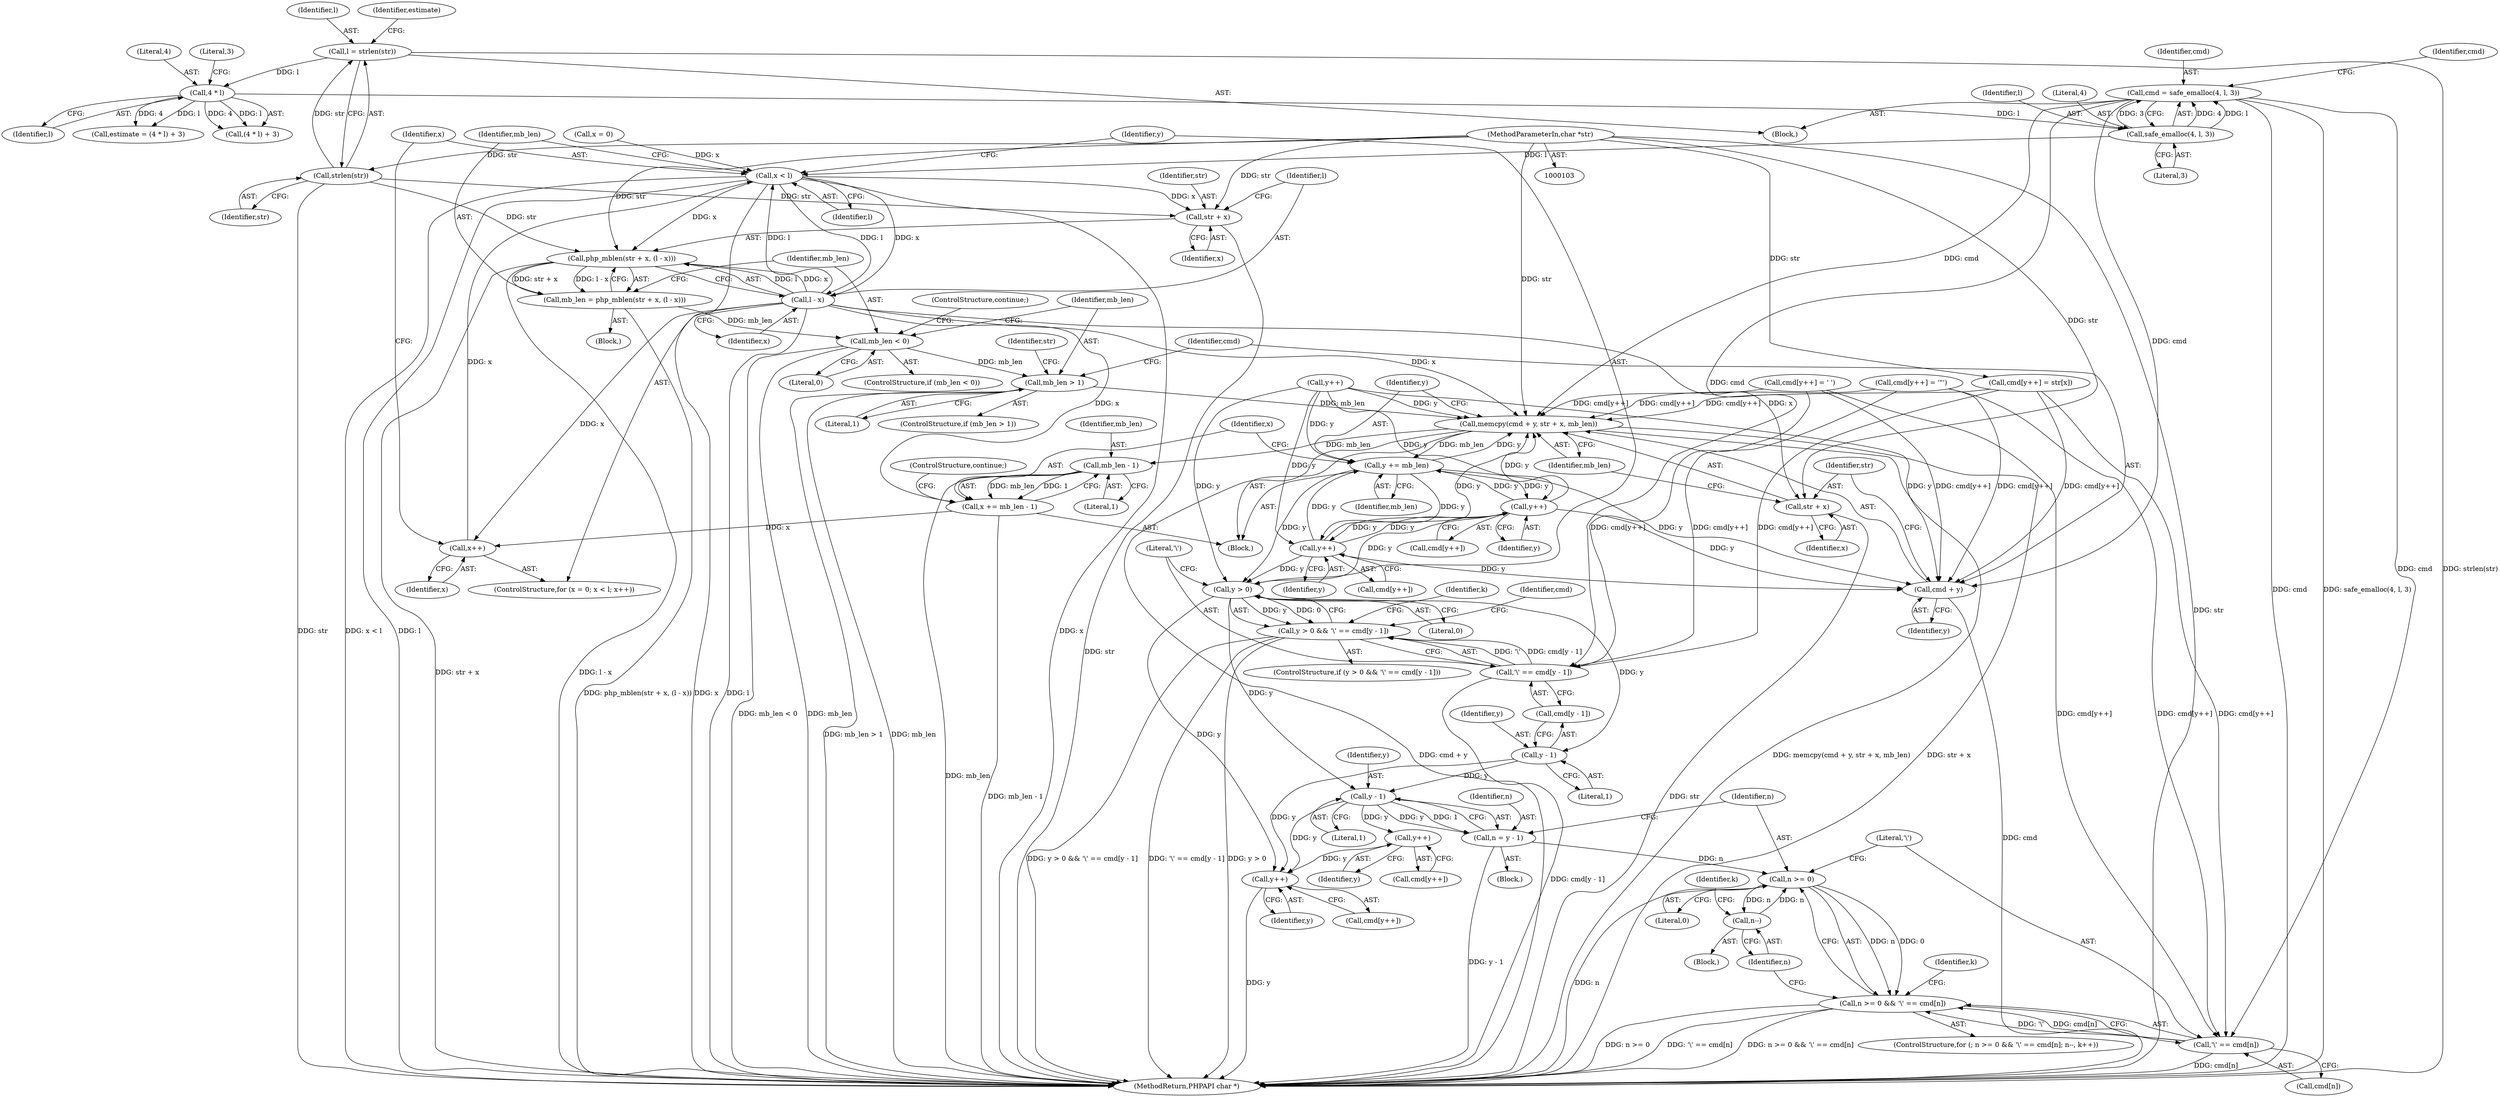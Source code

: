 digraph "0_php_d2ac264ffea5ca2e85640b6736e0c7cd4ee9a4a9@API" {
"1000126" [label="(Call,cmd = safe_emalloc(4, l, 3))"];
"1000128" [label="(Call,safe_emalloc(4, l, 3))"];
"1000121" [label="(Call,4 * l)"];
"1000112" [label="(Call,l = strlen(str))"];
"1000114" [label="(Call,strlen(str))"];
"1000104" [label="(MethodParameterIn,char *str)"];
"1000170" [label="(Call,memcpy(cmd + y, str + x, mb_len))"];
"1000178" [label="(Call,y += mb_len)"];
"1000171" [label="(Call,cmd + y)"];
"1000197" [label="(Call,y++)"];
"1000205" [label="(Call,y++)"];
"1000212" [label="(Call,y > 0)"];
"1000211" [label="(Call,y > 0 && '\\' == cmd[y - 1])"];
"1000219" [label="(Call,y - 1)"];
"1000230" [label="(Call,y - 1)"];
"1000228" [label="(Call,n = y - 1)"];
"1000235" [label="(Call,n >= 0)"];
"1000234" [label="(Call,n >= 0 && '\\' == cmd[n])"];
"1000244" [label="(Call,n--)"];
"1000256" [label="(Call,y++)"];
"1000262" [label="(Call,y++)"];
"1000183" [label="(Call,mb_len - 1)"];
"1000181" [label="(Call,x += mb_len - 1)"];
"1000145" [label="(Call,x++)"];
"1000142" [label="(Call,x < l)"];
"1000151" [label="(Call,php_mblen(str + x, (l - x)))"];
"1000149" [label="(Call,mb_len = php_mblen(str + x, (l - x)))"];
"1000159" [label="(Call,mb_len < 0)"];
"1000166" [label="(Call,mb_len > 1)"];
"1000152" [label="(Call,str + x)"];
"1000155" [label="(Call,l - x)"];
"1000174" [label="(Call,str + x)"];
"1000215" [label="(Call,'\\' == cmd[y - 1])"];
"1000238" [label="(Call,'\\' == cmd[n])"];
"1000122" [label="(Literal,4)"];
"1000124" [label="(Literal,3)"];
"1000131" [label="(Literal,3)"];
"1000174" [label="(Call,str + x)"];
"1000155" [label="(Call,l - x)"];
"1000216" [label="(Literal,'\\')"];
"1000235" [label="(Call,n >= 0)"];
"1000234" [label="(Call,n >= 0 && '\\' == cmd[n])"];
"1000138" [label="(ControlStructure,for (x = 0; x < l; x++))"];
"1000146" [label="(Identifier,x)"];
"1000173" [label="(Identifier,y)"];
"1000213" [label="(Identifier,y)"];
"1000243" [label="(Block,)"];
"1000237" [label="(Literal,0)"];
"1000211" [label="(Call,y > 0 && '\\' == cmd[y - 1])"];
"1000171" [label="(Call,cmd + y)"];
"1000115" [label="(Identifier,str)"];
"1000197" [label="(Call,y++)"];
"1000232" [label="(Literal,1)"];
"1000118" [label="(Call,estimate = (4 * l) + 3)"];
"1000104" [label="(MethodParameterIn,char *str)"];
"1000130" [label="(Identifier,l)"];
"1000143" [label="(Identifier,x)"];
"1000158" [label="(ControlStructure,if (mb_len < 0))"];
"1000220" [label="(Identifier,y)"];
"1000236" [label="(Identifier,n)"];
"1000262" [label="(Call,y++)"];
"1000250" [label="(Identifier,k)"];
"1000151" [label="(Call,php_mblen(str + x, (l - x)))"];
"1000247" [label="(Identifier,k)"];
"1000239" [label="(Literal,'\\')"];
"1000179" [label="(Identifier,y)"];
"1000206" [label="(Identifier,y)"];
"1000244" [label="(Call,n--)"];
"1000160" [label="(Identifier,mb_len)"];
"1000120" [label="(Call,(4 * l) + 3)"];
"1000169" [label="(Block,)"];
"1000263" [label="(Identifier,y)"];
"1000198" [label="(Identifier,y)"];
"1000167" [label="(Identifier,mb_len)"];
"1000203" [label="(Call,cmd[y++])"];
"1000181" [label="(Call,x += mb_len - 1)"];
"1000105" [label="(Block,)"];
"1000177" [label="(Identifier,mb_len)"];
"1000180" [label="(Identifier,mb_len)"];
"1000142" [label="(Call,x < l)"];
"1000153" [label="(Identifier,str)"];
"1000225" [label="(Identifier,k)"];
"1000189" [label="(Identifier,str)"];
"1000212" [label="(Call,y > 0)"];
"1000127" [label="(Identifier,cmd)"];
"1000184" [label="(Identifier,mb_len)"];
"1000113" [label="(Identifier,l)"];
"1000230" [label="(Call,y - 1)"];
"1000163" [label="(ControlStructure,continue;)"];
"1000257" [label="(Identifier,y)"];
"1000215" [label="(Call,'\\' == cmd[y - 1])"];
"1000152" [label="(Call,str + x)"];
"1000147" [label="(Block,)"];
"1000114" [label="(Call,strlen(str))"];
"1000229" [label="(Identifier,n)"];
"1000132" [label="(Call,cmd[y++] = '\"')"];
"1000128" [label="(Call,safe_emalloc(4, l, 3))"];
"1000170" [label="(Call,memcpy(cmd + y, str + x, mb_len))"];
"1000205" [label="(Call,y++)"];
"1000150" [label="(Identifier,mb_len)"];
"1000112" [label="(Call,l = strlen(str))"];
"1000214" [label="(Literal,0)"];
"1000182" [label="(Identifier,x)"];
"1000161" [label="(Literal,0)"];
"1000256" [label="(Call,y++)"];
"1000195" [label="(Call,cmd[y++])"];
"1000254" [label="(Call,cmd[y++])"];
"1000219" [label="(Call,y - 1)"];
"1000240" [label="(Call,cmd[n])"];
"1000165" [label="(ControlStructure,if (mb_len > 1))"];
"1000233" [label="(ControlStructure,for (; n >= 0 && '\\' == cmd[n]; n--, k++))"];
"1000156" [label="(Identifier,l)"];
"1000245" [label="(Identifier,n)"];
"1000166" [label="(Call,mb_len > 1)"];
"1000134" [label="(Identifier,cmd)"];
"1000172" [label="(Identifier,cmd)"];
"1000221" [label="(Literal,1)"];
"1000260" [label="(Call,cmd[y++])"];
"1000202" [label="(Call,cmd[y++] = str[x])"];
"1000217" [label="(Call,cmd[y - 1])"];
"1000185" [label="(Literal,1)"];
"1000194" [label="(Call,cmd[y++] = ' ')"];
"1000178" [label="(Call,y += mb_len)"];
"1000119" [label="(Identifier,estimate)"];
"1000261" [label="(Identifier,cmd)"];
"1000231" [label="(Identifier,y)"];
"1000175" [label="(Identifier,str)"];
"1000228" [label="(Call,n = y - 1)"];
"1000139" [label="(Call,x = 0)"];
"1000186" [label="(ControlStructure,continue;)"];
"1000144" [label="(Identifier,l)"];
"1000129" [label="(Literal,4)"];
"1000176" [label="(Identifier,x)"];
"1000210" [label="(ControlStructure,if (y > 0 && '\\' == cmd[y - 1]))"];
"1000238" [label="(Call,'\\' == cmd[n])"];
"1000222" [label="(Block,)"];
"1000157" [label="(Identifier,x)"];
"1000121" [label="(Call,4 * l)"];
"1000159" [label="(Call,mb_len < 0)"];
"1000154" [label="(Identifier,x)"];
"1000126" [label="(Call,cmd = safe_emalloc(4, l, 3))"];
"1000149" [label="(Call,mb_len = php_mblen(str + x, (l - x)))"];
"1000168" [label="(Literal,1)"];
"1000135" [label="(Call,y++)"];
"1000265" [label="(MethodReturn,PHPAPI char *)"];
"1000123" [label="(Identifier,l)"];
"1000183" [label="(Call,mb_len - 1)"];
"1000145" [label="(Call,x++)"];
"1000126" -> "1000105"  [label="AST: "];
"1000126" -> "1000128"  [label="CFG: "];
"1000127" -> "1000126"  [label="AST: "];
"1000128" -> "1000126"  [label="AST: "];
"1000134" -> "1000126"  [label="CFG: "];
"1000126" -> "1000265"  [label="DDG: cmd"];
"1000126" -> "1000265"  [label="DDG: safe_emalloc(4, l, 3)"];
"1000128" -> "1000126"  [label="DDG: 4"];
"1000128" -> "1000126"  [label="DDG: l"];
"1000128" -> "1000126"  [label="DDG: 3"];
"1000126" -> "1000170"  [label="DDG: cmd"];
"1000126" -> "1000171"  [label="DDG: cmd"];
"1000126" -> "1000215"  [label="DDG: cmd"];
"1000126" -> "1000238"  [label="DDG: cmd"];
"1000128" -> "1000131"  [label="CFG: "];
"1000129" -> "1000128"  [label="AST: "];
"1000130" -> "1000128"  [label="AST: "];
"1000131" -> "1000128"  [label="AST: "];
"1000121" -> "1000128"  [label="DDG: l"];
"1000128" -> "1000142"  [label="DDG: l"];
"1000121" -> "1000120"  [label="AST: "];
"1000121" -> "1000123"  [label="CFG: "];
"1000122" -> "1000121"  [label="AST: "];
"1000123" -> "1000121"  [label="AST: "];
"1000124" -> "1000121"  [label="CFG: "];
"1000121" -> "1000118"  [label="DDG: 4"];
"1000121" -> "1000118"  [label="DDG: l"];
"1000121" -> "1000120"  [label="DDG: 4"];
"1000121" -> "1000120"  [label="DDG: l"];
"1000112" -> "1000121"  [label="DDG: l"];
"1000112" -> "1000105"  [label="AST: "];
"1000112" -> "1000114"  [label="CFG: "];
"1000113" -> "1000112"  [label="AST: "];
"1000114" -> "1000112"  [label="AST: "];
"1000119" -> "1000112"  [label="CFG: "];
"1000112" -> "1000265"  [label="DDG: strlen(str)"];
"1000114" -> "1000112"  [label="DDG: str"];
"1000114" -> "1000115"  [label="CFG: "];
"1000115" -> "1000114"  [label="AST: "];
"1000114" -> "1000265"  [label="DDG: str"];
"1000104" -> "1000114"  [label="DDG: str"];
"1000114" -> "1000151"  [label="DDG: str"];
"1000114" -> "1000152"  [label="DDG: str"];
"1000104" -> "1000103"  [label="AST: "];
"1000104" -> "1000265"  [label="DDG: str"];
"1000104" -> "1000151"  [label="DDG: str"];
"1000104" -> "1000152"  [label="DDG: str"];
"1000104" -> "1000170"  [label="DDG: str"];
"1000104" -> "1000174"  [label="DDG: str"];
"1000104" -> "1000202"  [label="DDG: str"];
"1000170" -> "1000169"  [label="AST: "];
"1000170" -> "1000177"  [label="CFG: "];
"1000171" -> "1000170"  [label="AST: "];
"1000174" -> "1000170"  [label="AST: "];
"1000177" -> "1000170"  [label="AST: "];
"1000179" -> "1000170"  [label="CFG: "];
"1000170" -> "1000265"  [label="DDG: cmd + y"];
"1000170" -> "1000265"  [label="DDG: memcpy(cmd + y, str + x, mb_len)"];
"1000170" -> "1000265"  [label="DDG: str + x"];
"1000194" -> "1000170"  [label="DDG: cmd[y++]"];
"1000202" -> "1000170"  [label="DDG: cmd[y++]"];
"1000132" -> "1000170"  [label="DDG: cmd[y++]"];
"1000178" -> "1000170"  [label="DDG: y"];
"1000205" -> "1000170"  [label="DDG: y"];
"1000135" -> "1000170"  [label="DDG: y"];
"1000197" -> "1000170"  [label="DDG: y"];
"1000155" -> "1000170"  [label="DDG: x"];
"1000166" -> "1000170"  [label="DDG: mb_len"];
"1000170" -> "1000178"  [label="DDG: mb_len"];
"1000170" -> "1000183"  [label="DDG: mb_len"];
"1000178" -> "1000169"  [label="AST: "];
"1000178" -> "1000180"  [label="CFG: "];
"1000179" -> "1000178"  [label="AST: "];
"1000180" -> "1000178"  [label="AST: "];
"1000182" -> "1000178"  [label="CFG: "];
"1000178" -> "1000171"  [label="DDG: y"];
"1000205" -> "1000178"  [label="DDG: y"];
"1000135" -> "1000178"  [label="DDG: y"];
"1000197" -> "1000178"  [label="DDG: y"];
"1000178" -> "1000197"  [label="DDG: y"];
"1000178" -> "1000205"  [label="DDG: y"];
"1000178" -> "1000212"  [label="DDG: y"];
"1000171" -> "1000173"  [label="CFG: "];
"1000172" -> "1000171"  [label="AST: "];
"1000173" -> "1000171"  [label="AST: "];
"1000175" -> "1000171"  [label="CFG: "];
"1000171" -> "1000265"  [label="DDG: cmd"];
"1000194" -> "1000171"  [label="DDG: cmd[y++]"];
"1000202" -> "1000171"  [label="DDG: cmd[y++]"];
"1000132" -> "1000171"  [label="DDG: cmd[y++]"];
"1000205" -> "1000171"  [label="DDG: y"];
"1000135" -> "1000171"  [label="DDG: y"];
"1000197" -> "1000171"  [label="DDG: y"];
"1000197" -> "1000195"  [label="AST: "];
"1000197" -> "1000198"  [label="CFG: "];
"1000198" -> "1000197"  [label="AST: "];
"1000195" -> "1000197"  [label="CFG: "];
"1000205" -> "1000197"  [label="DDG: y"];
"1000135" -> "1000197"  [label="DDG: y"];
"1000197" -> "1000205"  [label="DDG: y"];
"1000197" -> "1000212"  [label="DDG: y"];
"1000205" -> "1000203"  [label="AST: "];
"1000205" -> "1000206"  [label="CFG: "];
"1000206" -> "1000205"  [label="AST: "];
"1000203" -> "1000205"  [label="CFG: "];
"1000135" -> "1000205"  [label="DDG: y"];
"1000205" -> "1000212"  [label="DDG: y"];
"1000212" -> "1000211"  [label="AST: "];
"1000212" -> "1000214"  [label="CFG: "];
"1000213" -> "1000212"  [label="AST: "];
"1000214" -> "1000212"  [label="AST: "];
"1000216" -> "1000212"  [label="CFG: "];
"1000211" -> "1000212"  [label="CFG: "];
"1000212" -> "1000211"  [label="DDG: y"];
"1000212" -> "1000211"  [label="DDG: 0"];
"1000135" -> "1000212"  [label="DDG: y"];
"1000212" -> "1000219"  [label="DDG: y"];
"1000212" -> "1000230"  [label="DDG: y"];
"1000212" -> "1000262"  [label="DDG: y"];
"1000211" -> "1000210"  [label="AST: "];
"1000211" -> "1000215"  [label="CFG: "];
"1000215" -> "1000211"  [label="AST: "];
"1000225" -> "1000211"  [label="CFG: "];
"1000261" -> "1000211"  [label="CFG: "];
"1000211" -> "1000265"  [label="DDG: y > 0"];
"1000211" -> "1000265"  [label="DDG: y > 0 && '\\' == cmd[y - 1]"];
"1000211" -> "1000265"  [label="DDG: '\\' == cmd[y - 1]"];
"1000215" -> "1000211"  [label="DDG: '\\'"];
"1000215" -> "1000211"  [label="DDG: cmd[y - 1]"];
"1000219" -> "1000217"  [label="AST: "];
"1000219" -> "1000221"  [label="CFG: "];
"1000220" -> "1000219"  [label="AST: "];
"1000221" -> "1000219"  [label="AST: "];
"1000217" -> "1000219"  [label="CFG: "];
"1000219" -> "1000230"  [label="DDG: y"];
"1000219" -> "1000262"  [label="DDG: y"];
"1000230" -> "1000228"  [label="AST: "];
"1000230" -> "1000232"  [label="CFG: "];
"1000231" -> "1000230"  [label="AST: "];
"1000232" -> "1000230"  [label="AST: "];
"1000228" -> "1000230"  [label="CFG: "];
"1000230" -> "1000228"  [label="DDG: y"];
"1000230" -> "1000228"  [label="DDG: 1"];
"1000230" -> "1000256"  [label="DDG: y"];
"1000230" -> "1000262"  [label="DDG: y"];
"1000228" -> "1000222"  [label="AST: "];
"1000229" -> "1000228"  [label="AST: "];
"1000236" -> "1000228"  [label="CFG: "];
"1000228" -> "1000265"  [label="DDG: y - 1"];
"1000228" -> "1000235"  [label="DDG: n"];
"1000235" -> "1000234"  [label="AST: "];
"1000235" -> "1000237"  [label="CFG: "];
"1000236" -> "1000235"  [label="AST: "];
"1000237" -> "1000235"  [label="AST: "];
"1000239" -> "1000235"  [label="CFG: "];
"1000234" -> "1000235"  [label="CFG: "];
"1000235" -> "1000265"  [label="DDG: n"];
"1000235" -> "1000234"  [label="DDG: n"];
"1000235" -> "1000234"  [label="DDG: 0"];
"1000244" -> "1000235"  [label="DDG: n"];
"1000235" -> "1000244"  [label="DDG: n"];
"1000234" -> "1000233"  [label="AST: "];
"1000234" -> "1000238"  [label="CFG: "];
"1000238" -> "1000234"  [label="AST: "];
"1000245" -> "1000234"  [label="CFG: "];
"1000250" -> "1000234"  [label="CFG: "];
"1000234" -> "1000265"  [label="DDG: n >= 0"];
"1000234" -> "1000265"  [label="DDG: '\\' == cmd[n]"];
"1000234" -> "1000265"  [label="DDG: n >= 0 && '\\' == cmd[n]"];
"1000238" -> "1000234"  [label="DDG: '\\'"];
"1000238" -> "1000234"  [label="DDG: cmd[n]"];
"1000244" -> "1000243"  [label="AST: "];
"1000244" -> "1000245"  [label="CFG: "];
"1000245" -> "1000244"  [label="AST: "];
"1000247" -> "1000244"  [label="CFG: "];
"1000256" -> "1000254"  [label="AST: "];
"1000256" -> "1000257"  [label="CFG: "];
"1000257" -> "1000256"  [label="AST: "];
"1000254" -> "1000256"  [label="CFG: "];
"1000256" -> "1000262"  [label="DDG: y"];
"1000262" -> "1000260"  [label="AST: "];
"1000262" -> "1000263"  [label="CFG: "];
"1000263" -> "1000262"  [label="AST: "];
"1000260" -> "1000262"  [label="CFG: "];
"1000262" -> "1000265"  [label="DDG: y"];
"1000183" -> "1000181"  [label="AST: "];
"1000183" -> "1000185"  [label="CFG: "];
"1000184" -> "1000183"  [label="AST: "];
"1000185" -> "1000183"  [label="AST: "];
"1000181" -> "1000183"  [label="CFG: "];
"1000183" -> "1000265"  [label="DDG: mb_len"];
"1000183" -> "1000181"  [label="DDG: mb_len"];
"1000183" -> "1000181"  [label="DDG: 1"];
"1000181" -> "1000169"  [label="AST: "];
"1000182" -> "1000181"  [label="AST: "];
"1000186" -> "1000181"  [label="CFG: "];
"1000181" -> "1000265"  [label="DDG: mb_len - 1"];
"1000181" -> "1000145"  [label="DDG: x"];
"1000155" -> "1000181"  [label="DDG: x"];
"1000145" -> "1000138"  [label="AST: "];
"1000145" -> "1000146"  [label="CFG: "];
"1000146" -> "1000145"  [label="AST: "];
"1000143" -> "1000145"  [label="CFG: "];
"1000145" -> "1000142"  [label="DDG: x"];
"1000155" -> "1000145"  [label="DDG: x"];
"1000142" -> "1000138"  [label="AST: "];
"1000142" -> "1000144"  [label="CFG: "];
"1000143" -> "1000142"  [label="AST: "];
"1000144" -> "1000142"  [label="AST: "];
"1000150" -> "1000142"  [label="CFG: "];
"1000213" -> "1000142"  [label="CFG: "];
"1000142" -> "1000265"  [label="DDG: x < l"];
"1000142" -> "1000265"  [label="DDG: l"];
"1000142" -> "1000265"  [label="DDG: x"];
"1000139" -> "1000142"  [label="DDG: x"];
"1000155" -> "1000142"  [label="DDG: l"];
"1000142" -> "1000151"  [label="DDG: x"];
"1000142" -> "1000152"  [label="DDG: x"];
"1000142" -> "1000155"  [label="DDG: l"];
"1000142" -> "1000155"  [label="DDG: x"];
"1000151" -> "1000149"  [label="AST: "];
"1000151" -> "1000155"  [label="CFG: "];
"1000152" -> "1000151"  [label="AST: "];
"1000155" -> "1000151"  [label="AST: "];
"1000149" -> "1000151"  [label="CFG: "];
"1000151" -> "1000265"  [label="DDG: str + x"];
"1000151" -> "1000265"  [label="DDG: l - x"];
"1000151" -> "1000149"  [label="DDG: str + x"];
"1000151" -> "1000149"  [label="DDG: l - x"];
"1000155" -> "1000151"  [label="DDG: l"];
"1000155" -> "1000151"  [label="DDG: x"];
"1000149" -> "1000147"  [label="AST: "];
"1000150" -> "1000149"  [label="AST: "];
"1000160" -> "1000149"  [label="CFG: "];
"1000149" -> "1000265"  [label="DDG: php_mblen(str + x, (l - x))"];
"1000149" -> "1000159"  [label="DDG: mb_len"];
"1000159" -> "1000158"  [label="AST: "];
"1000159" -> "1000161"  [label="CFG: "];
"1000160" -> "1000159"  [label="AST: "];
"1000161" -> "1000159"  [label="AST: "];
"1000163" -> "1000159"  [label="CFG: "];
"1000167" -> "1000159"  [label="CFG: "];
"1000159" -> "1000265"  [label="DDG: mb_len < 0"];
"1000159" -> "1000265"  [label="DDG: mb_len"];
"1000159" -> "1000166"  [label="DDG: mb_len"];
"1000166" -> "1000165"  [label="AST: "];
"1000166" -> "1000168"  [label="CFG: "];
"1000167" -> "1000166"  [label="AST: "];
"1000168" -> "1000166"  [label="AST: "];
"1000172" -> "1000166"  [label="CFG: "];
"1000189" -> "1000166"  [label="CFG: "];
"1000166" -> "1000265"  [label="DDG: mb_len > 1"];
"1000166" -> "1000265"  [label="DDG: mb_len"];
"1000152" -> "1000154"  [label="CFG: "];
"1000153" -> "1000152"  [label="AST: "];
"1000154" -> "1000152"  [label="AST: "];
"1000156" -> "1000152"  [label="CFG: "];
"1000152" -> "1000265"  [label="DDG: str"];
"1000155" -> "1000157"  [label="CFG: "];
"1000156" -> "1000155"  [label="AST: "];
"1000157" -> "1000155"  [label="AST: "];
"1000155" -> "1000265"  [label="DDG: x"];
"1000155" -> "1000265"  [label="DDG: l"];
"1000155" -> "1000174"  [label="DDG: x"];
"1000174" -> "1000176"  [label="CFG: "];
"1000175" -> "1000174"  [label="AST: "];
"1000176" -> "1000174"  [label="AST: "];
"1000177" -> "1000174"  [label="CFG: "];
"1000174" -> "1000265"  [label="DDG: str"];
"1000215" -> "1000217"  [label="CFG: "];
"1000216" -> "1000215"  [label="AST: "];
"1000217" -> "1000215"  [label="AST: "];
"1000215" -> "1000265"  [label="DDG: cmd[y - 1]"];
"1000194" -> "1000215"  [label="DDG: cmd[y++]"];
"1000202" -> "1000215"  [label="DDG: cmd[y++]"];
"1000132" -> "1000215"  [label="DDG: cmd[y++]"];
"1000238" -> "1000240"  [label="CFG: "];
"1000239" -> "1000238"  [label="AST: "];
"1000240" -> "1000238"  [label="AST: "];
"1000238" -> "1000265"  [label="DDG: cmd[n]"];
"1000194" -> "1000238"  [label="DDG: cmd[y++]"];
"1000202" -> "1000238"  [label="DDG: cmd[y++]"];
"1000132" -> "1000238"  [label="DDG: cmd[y++]"];
}
